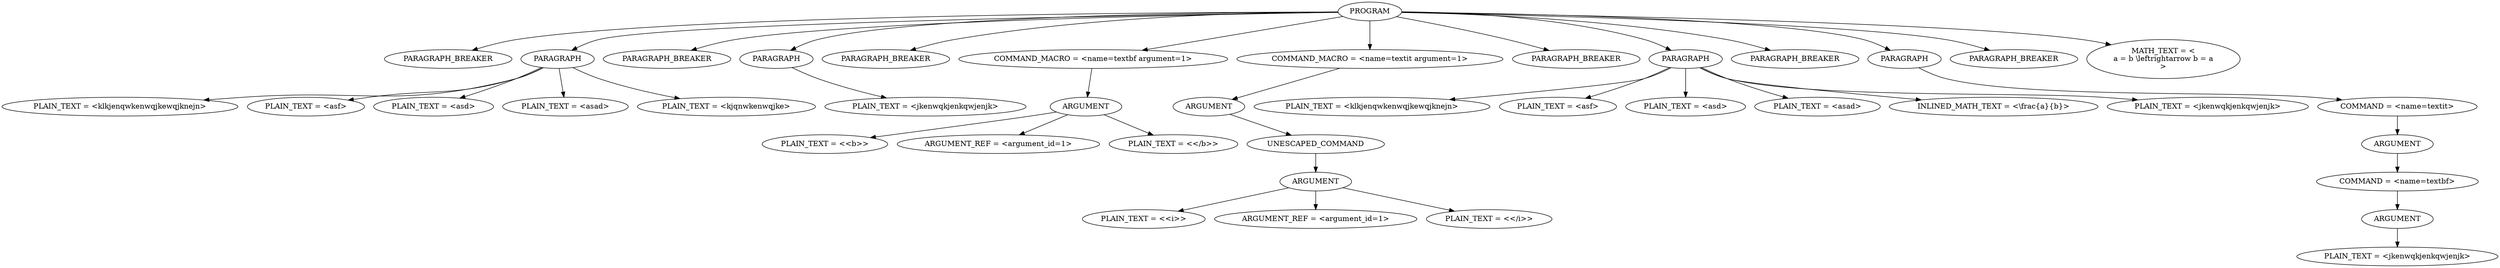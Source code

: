 digraph d {
  node_0 [label="PROGRAM"];
  node_1 [label="PARAGRAPH_BREAKER"];
  node_0 -> node_1;
  node_2 [label="PARAGRAPH"];
  node_3 [label="PLAIN_TEXT = <klkjenqwkenwqjkewqjknejn>"];
  node_2 -> node_3;
  node_4 [label="PLAIN_TEXT = <asf>"];
  node_2 -> node_4;
  node_5 [label="PLAIN_TEXT = <asd>"];
  node_2 -> node_5;
  node_6 [label="PLAIN_TEXT = <asad>"];
  node_2 -> node_6;
  node_7 [label="PLAIN_TEXT = <kjqnwkenwqjke>"];
  node_2 -> node_7;
  node_0 -> node_2;
  node_8 [label="PARAGRAPH_BREAKER"];
  node_0 -> node_8;
  node_9 [label="PARAGRAPH"];
  node_10 [label="PLAIN_TEXT = <jkenwqkjenkqwjenjk>"];
  node_9 -> node_10;
  node_0 -> node_9;
  node_11 [label="PARAGRAPH_BREAKER"];
  node_0 -> node_11;
  node_12 [label="COMMAND_MACRO = <name=textbf argument=1>"];
  node_13 [label="ARGUMENT"];
  node_14 [label="PLAIN_TEXT = <<b>>"];
  node_13 -> node_14;
  node_15 [label="ARGUMENT_REF = <argument_id=1>"];
  node_13 -> node_15;
  node_16 [label="PLAIN_TEXT = <</b>>"];
  node_13 -> node_16;
  node_12 -> node_13;
  node_0 -> node_12;
  node_17 [label="COMMAND_MACRO = <name=textit argument=1>"];
  node_18 [label="ARGUMENT"];
  node_19 [label="UNESCAPED_COMMAND"];
  node_20 [label="ARGUMENT"];
  node_21 [label="PLAIN_TEXT = <<i>>"];
  node_20 -> node_21;
  node_22 [label="ARGUMENT_REF = <argument_id=1>"];
  node_20 -> node_22;
  node_23 [label="PLAIN_TEXT = <</i>>"];
  node_20 -> node_23;
  node_19 -> node_20;
  node_18 -> node_19;
  node_17 -> node_18;
  node_0 -> node_17;
  node_24 [label="PARAGRAPH_BREAKER"];
  node_0 -> node_24;
  node_25 [label="PARAGRAPH"];
  node_26 [label="PLAIN_TEXT = <klkjenqwkenwqjkewqjknejn>"];
  node_25 -> node_26;
  node_27 [label="PLAIN_TEXT = <asf>"];
  node_25 -> node_27;
  node_28 [label="PLAIN_TEXT = <asd>"];
  node_25 -> node_28;
  node_29 [label="PLAIN_TEXT = <asad>"];
  node_25 -> node_29;
  node_30 [label="INLINED_MATH_TEXT = <\\frac{a}{b}>"];
  node_25 -> node_30;
  node_31 [label="PLAIN_TEXT = <jkenwqkjenkqwjenjk>"];
  node_25 -> node_31;
  node_0 -> node_25;
  node_32 [label="PARAGRAPH_BREAKER"];
  node_0 -> node_32;
  node_33 [label="PARAGRAPH"];
  node_34 [label="COMMAND = <name=textit>"];
  node_35 [label="ARGUMENT"];
  node_36 [label="COMMAND = <name=textbf>"];
  node_37 [label="ARGUMENT"];
  node_38 [label="PLAIN_TEXT = <jkenwqkjenkqwjenjk>"];
  node_37 -> node_38;
  node_36 -> node_37;
  node_35 -> node_36;
  node_34 -> node_35;
  node_33 -> node_34;
  node_0 -> node_33;
  node_39 [label="PARAGRAPH_BREAKER"];
  node_0 -> node_39;
  node_40 [label="MATH_TEXT = <
a = b \\leftrightarrow b = a
>"];
  node_0 -> node_40;
}

